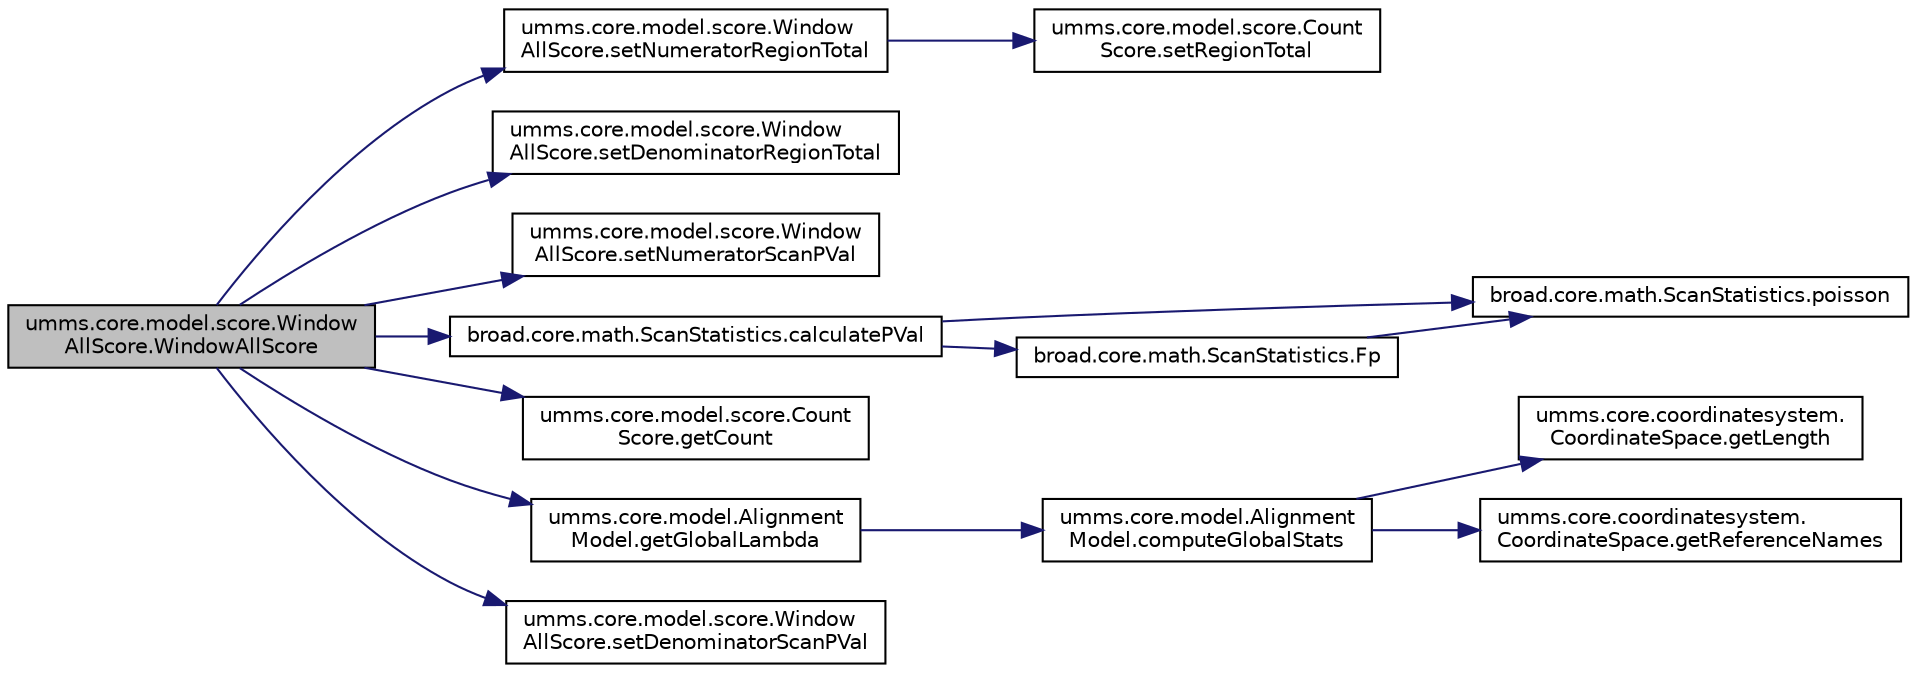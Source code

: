 digraph "umms.core.model.score.WindowAllScore.WindowAllScore"
{
  edge [fontname="Helvetica",fontsize="10",labelfontname="Helvetica",labelfontsize="10"];
  node [fontname="Helvetica",fontsize="10",shape=record];
  rankdir="LR";
  Node1 [label="umms.core.model.score.Window\lAllScore.WindowAllScore",height=0.2,width=0.4,color="black", fillcolor="grey75", style="filled" fontcolor="black"];
  Node1 -> Node2 [color="midnightblue",fontsize="10",style="solid",fontname="Helvetica"];
  Node2 [label="umms.core.model.score.Window\lAllScore.setNumeratorRegionTotal",height=0.2,width=0.4,color="black", fillcolor="white", style="filled",URL="$classumms_1_1core_1_1model_1_1score_1_1_window_all_score.html#a4a64cec6c0ca531671a409d7c47cea15"];
  Node2 -> Node3 [color="midnightblue",fontsize="10",style="solid",fontname="Helvetica"];
  Node3 [label="umms.core.model.score.Count\lScore.setRegionTotal",height=0.2,width=0.4,color="black", fillcolor="white", style="filled",URL="$classumms_1_1core_1_1model_1_1score_1_1_count_score.html#a4fe9cdf1116853ad26cfdb39ff53617e"];
  Node1 -> Node4 [color="midnightblue",fontsize="10",style="solid",fontname="Helvetica"];
  Node4 [label="umms.core.model.score.Window\lAllScore.setDenominatorRegionTotal",height=0.2,width=0.4,color="black", fillcolor="white", style="filled",URL="$classumms_1_1core_1_1model_1_1score_1_1_window_all_score.html#a290882f1dd93b974a0c4160f7722220d"];
  Node1 -> Node5 [color="midnightblue",fontsize="10",style="solid",fontname="Helvetica"];
  Node5 [label="umms.core.model.score.Window\lAllScore.setNumeratorScanPVal",height=0.2,width=0.4,color="black", fillcolor="white", style="filled",URL="$classumms_1_1core_1_1model_1_1score_1_1_window_all_score.html#ac9740cfc8bcc63cc0e59c0efc6cde41a"];
  Node1 -> Node6 [color="midnightblue",fontsize="10",style="solid",fontname="Helvetica"];
  Node6 [label="broad.core.math.ScanStatistics.calculatePVal",height=0.2,width=0.4,color="black", fillcolor="white", style="filled",URL="$classbroad_1_1core_1_1math_1_1_scan_statistics.html#adfa56e760fadf1adcdf23c62062ff0e3"];
  Node6 -> Node7 [color="midnightblue",fontsize="10",style="solid",fontname="Helvetica"];
  Node7 [label="broad.core.math.ScanStatistics.poisson",height=0.2,width=0.4,color="black", fillcolor="white", style="filled",URL="$classbroad_1_1core_1_1math_1_1_scan_statistics.html#a77b4b69863064f3823d91097593d683f"];
  Node6 -> Node8 [color="midnightblue",fontsize="10",style="solid",fontname="Helvetica"];
  Node8 [label="broad.core.math.ScanStatistics.Fp",height=0.2,width=0.4,color="black", fillcolor="white", style="filled",URL="$classbroad_1_1core_1_1math_1_1_scan_statistics.html#ae58b04b50ab813db6f4d8adccf89fa07"];
  Node8 -> Node7 [color="midnightblue",fontsize="10",style="solid",fontname="Helvetica"];
  Node1 -> Node9 [color="midnightblue",fontsize="10",style="solid",fontname="Helvetica"];
  Node9 [label="umms.core.model.score.Count\lScore.getCount",height=0.2,width=0.4,color="black", fillcolor="white", style="filled",URL="$classumms_1_1core_1_1model_1_1score_1_1_count_score.html#a906acf2141cba6fab150c85de37ca2b5"];
  Node1 -> Node10 [color="midnightblue",fontsize="10",style="solid",fontname="Helvetica"];
  Node10 [label="umms.core.model.Alignment\lModel.getGlobalLambda",height=0.2,width=0.4,color="black", fillcolor="white", style="filled",URL="$classumms_1_1core_1_1model_1_1_alignment_model.html#a0b3aca4d1a840f1519b7bf9798b95039"];
  Node10 -> Node11 [color="midnightblue",fontsize="10",style="solid",fontname="Helvetica"];
  Node11 [label="umms.core.model.Alignment\lModel.computeGlobalStats",height=0.2,width=0.4,color="black", fillcolor="white", style="filled",URL="$classumms_1_1core_1_1model_1_1_alignment_model.html#ae1bdf3b93c959ea459a07c8b781913c9"];
  Node11 -> Node12 [color="midnightblue",fontsize="10",style="solid",fontname="Helvetica"];
  Node12 [label="umms.core.coordinatesystem.\lCoordinateSpace.getLength",height=0.2,width=0.4,color="black", fillcolor="white", style="filled",URL="$interfaceumms_1_1core_1_1coordinatesystem_1_1_coordinate_space.html#a5a1a16d1a6043ea09efe1084b5a9c84c"];
  Node11 -> Node13 [color="midnightblue",fontsize="10",style="solid",fontname="Helvetica"];
  Node13 [label="umms.core.coordinatesystem.\lCoordinateSpace.getReferenceNames",height=0.2,width=0.4,color="black", fillcolor="white", style="filled",URL="$interfaceumms_1_1core_1_1coordinatesystem_1_1_coordinate_space.html#ac00dc2e5986d067615d65301bc93a63b"];
  Node1 -> Node14 [color="midnightblue",fontsize="10",style="solid",fontname="Helvetica"];
  Node14 [label="umms.core.model.score.Window\lAllScore.setDenominatorScanPVal",height=0.2,width=0.4,color="black", fillcolor="white", style="filled",URL="$classumms_1_1core_1_1model_1_1score_1_1_window_all_score.html#ab58a0866736371255e8c3c70c921687e"];
}

